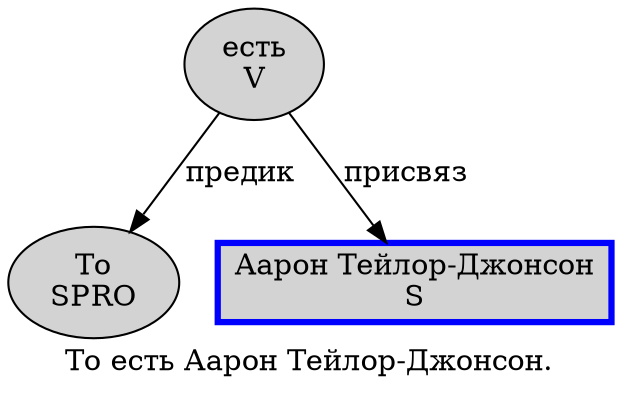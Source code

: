 digraph SENTENCE_4473 {
	graph [label="То есть Аарон Тейлор-Джонсон."]
	node [style=filled]
		0 [label="То
SPRO" color="" fillcolor=lightgray penwidth=1 shape=ellipse]
		1 [label="есть
V" color="" fillcolor=lightgray penwidth=1 shape=ellipse]
		2 [label="Аарон Тейлор-Джонсон
S" color=blue fillcolor=lightgray penwidth=3 shape=box]
			1 -> 0 [label="предик"]
			1 -> 2 [label="присвяз"]
}